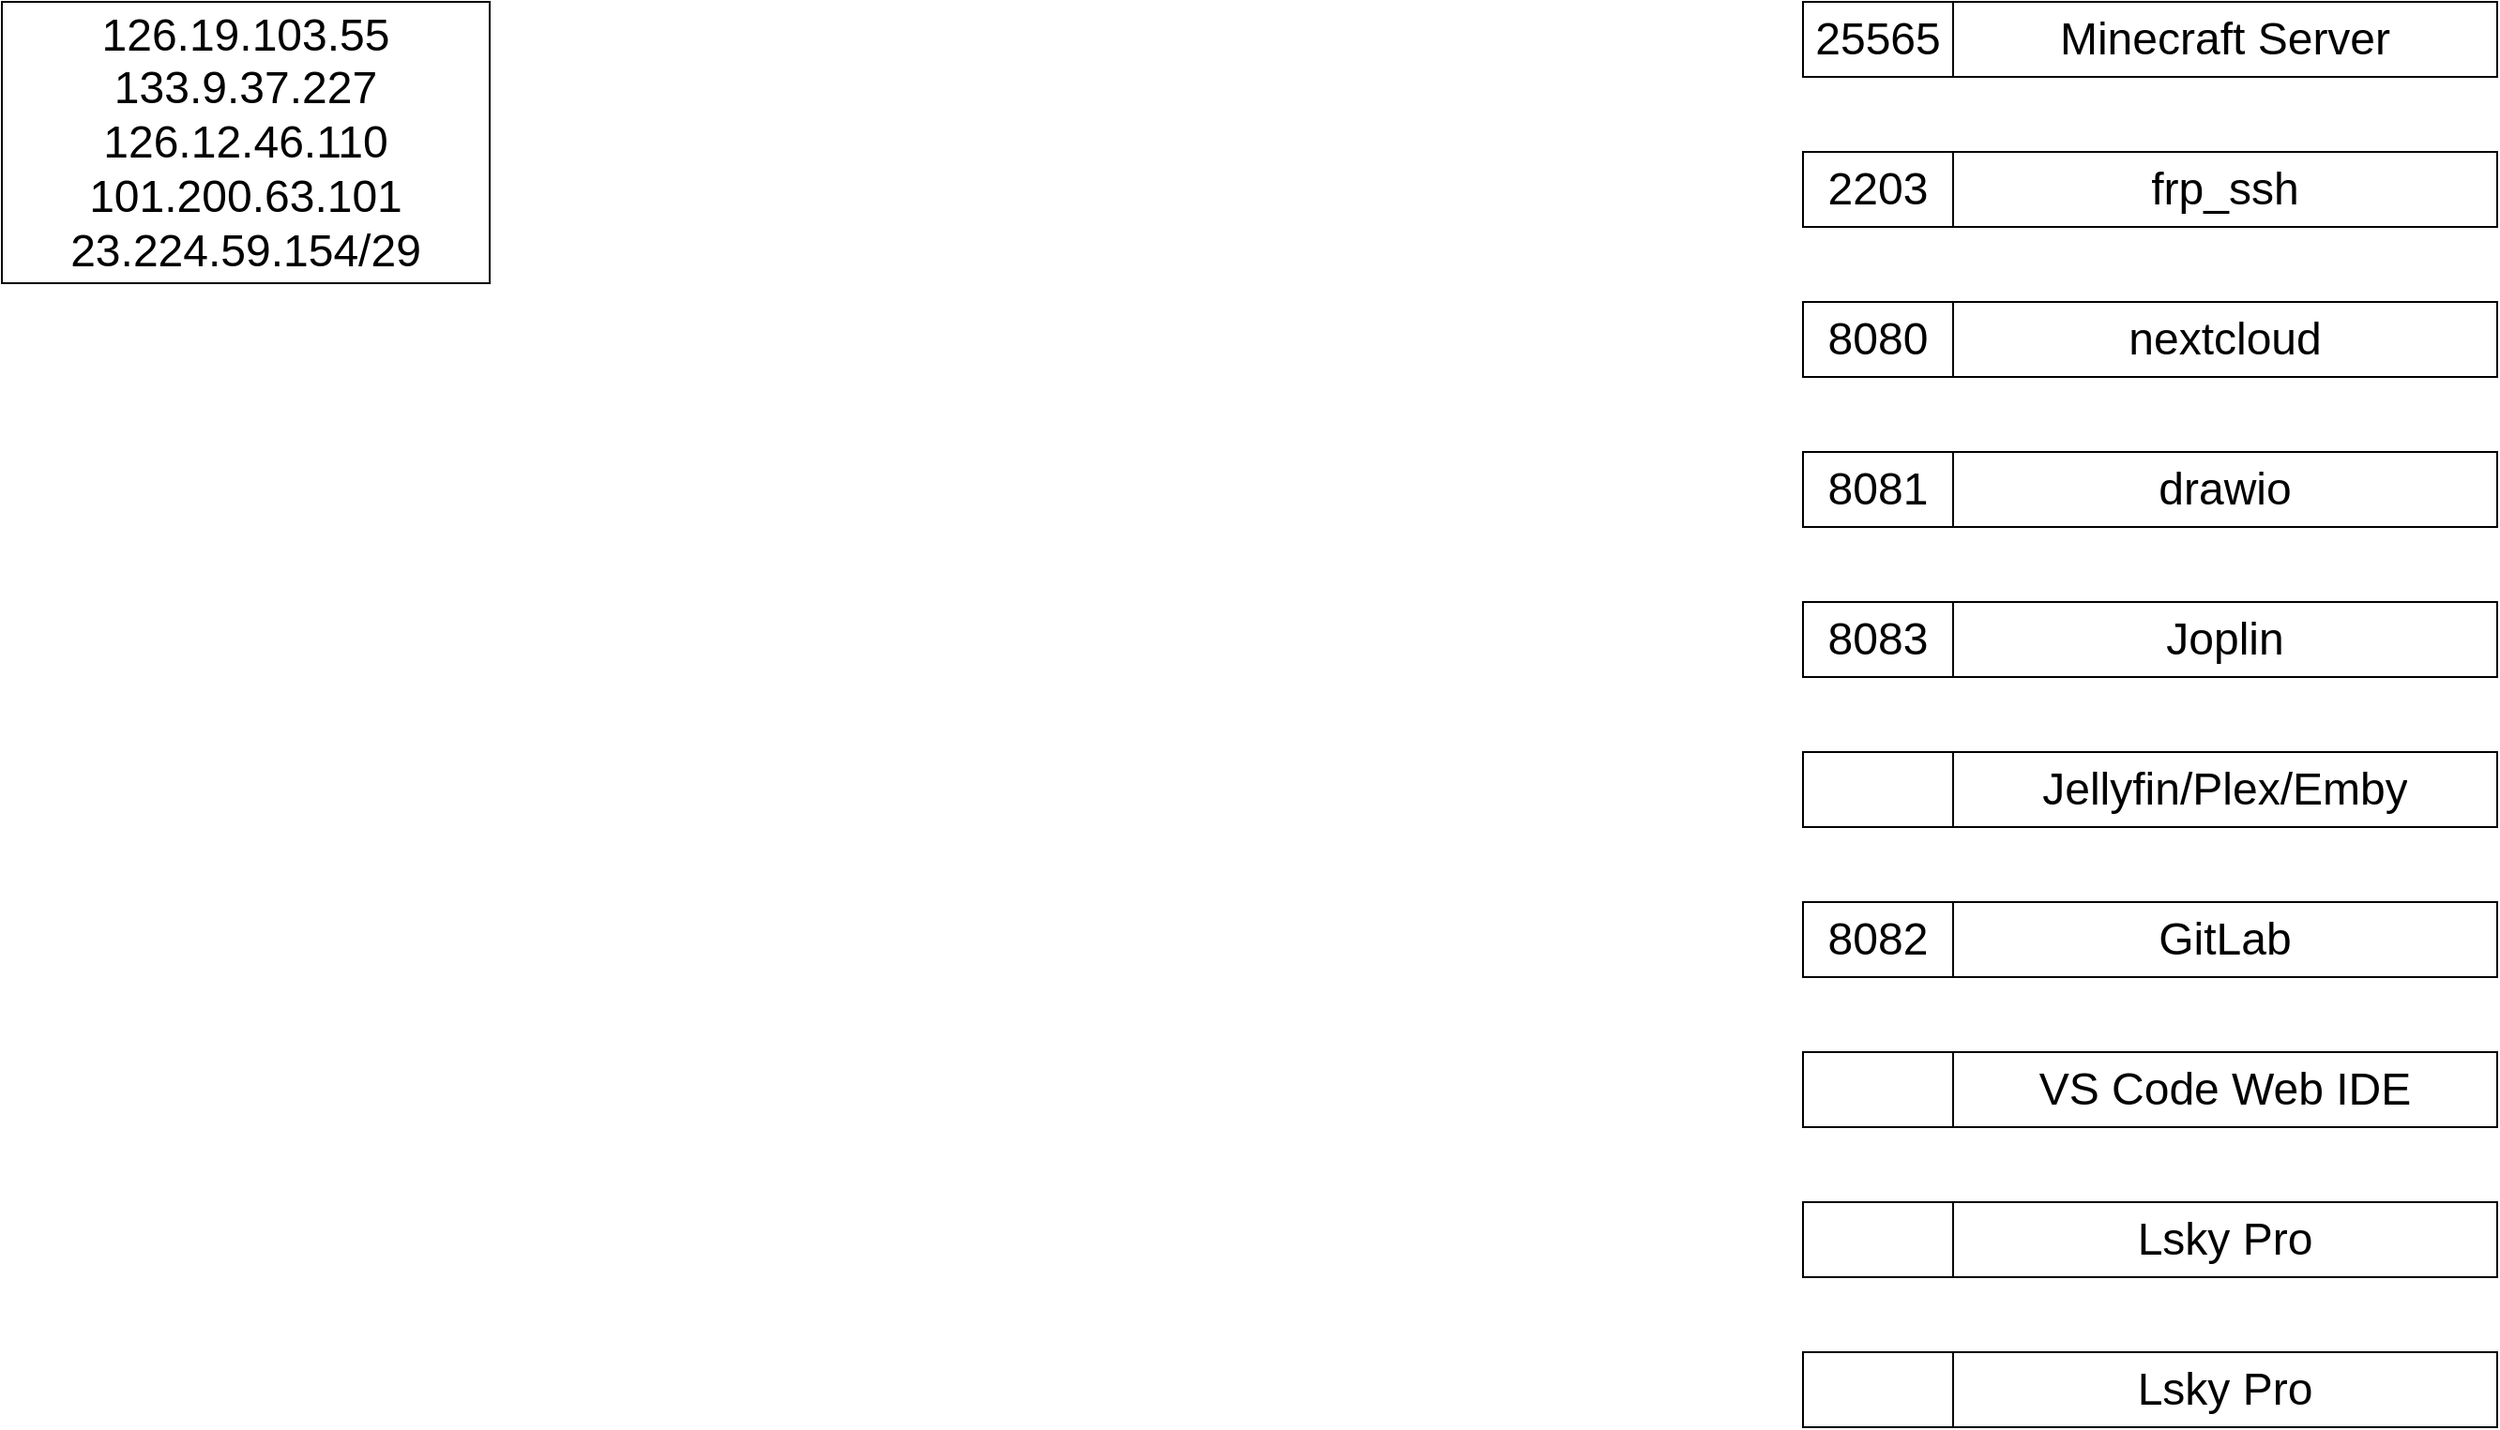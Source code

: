 <mxfile version="16.2.2" type="github">
  <diagram id="kpf0GCSd1FjbnYlvIcRo" name="第 1 页">
    <mxGraphModel dx="1730" dy="912" grid="1" gridSize="10" guides="1" tooltips="1" connect="1" arrows="1" fold="1" page="1" pageScale="1" pageWidth="1654" pageHeight="1169" math="0" shadow="0">
      <root>
        <mxCell id="0" />
        <mxCell id="1" parent="0" />
        <mxCell id="nS-9vAhoZRd438oHz8kV-29" value="" style="shape=table;startSize=0;container=1;collapsible=0;childLayout=tableLayout;fontSize=24;" parent="1" vertex="1">
          <mxGeometry x="1200" y="160" width="370" height="40" as="geometry" />
        </mxCell>
        <mxCell id="nS-9vAhoZRd438oHz8kV-30" value="" style="shape=tableRow;horizontal=0;startSize=0;swimlaneHead=0;swimlaneBody=0;top=0;left=0;bottom=0;right=0;collapsible=0;dropTarget=0;fillColor=none;points=[[0,0.5],[1,0.5]];portConstraint=eastwest;fontSize=24;" parent="nS-9vAhoZRd438oHz8kV-29" vertex="1">
          <mxGeometry width="370" height="40" as="geometry" />
        </mxCell>
        <mxCell id="nS-9vAhoZRd438oHz8kV-31" value="25565" style="shape=partialRectangle;html=1;whiteSpace=wrap;connectable=0;overflow=hidden;fillColor=none;top=0;left=0;bottom=0;right=0;pointerEvents=1;fontSize=24;" parent="nS-9vAhoZRd438oHz8kV-30" vertex="1">
          <mxGeometry width="80" height="40" as="geometry">
            <mxRectangle width="80" height="40" as="alternateBounds" />
          </mxGeometry>
        </mxCell>
        <mxCell id="nS-9vAhoZRd438oHz8kV-32" value="Minecraft Server" style="shape=partialRectangle;html=1;whiteSpace=wrap;connectable=0;overflow=hidden;fillColor=none;top=0;left=0;bottom=0;right=0;pointerEvents=1;fontSize=24;" parent="nS-9vAhoZRd438oHz8kV-30" vertex="1">
          <mxGeometry x="80" width="290" height="40" as="geometry">
            <mxRectangle width="290" height="40" as="alternateBounds" />
          </mxGeometry>
        </mxCell>
        <mxCell id="nS-9vAhoZRd438oHz8kV-33" value="" style="shape=table;startSize=0;container=1;collapsible=0;childLayout=tableLayout;fontSize=24;" parent="1" vertex="1">
          <mxGeometry x="1200" y="240" width="370" height="40" as="geometry" />
        </mxCell>
        <mxCell id="nS-9vAhoZRd438oHz8kV-34" value="" style="shape=tableRow;horizontal=0;startSize=0;swimlaneHead=0;swimlaneBody=0;top=0;left=0;bottom=0;right=0;collapsible=0;dropTarget=0;fillColor=none;points=[[0,0.5],[1,0.5]];portConstraint=eastwest;fontSize=24;" parent="nS-9vAhoZRd438oHz8kV-33" vertex="1">
          <mxGeometry width="370" height="40" as="geometry" />
        </mxCell>
        <mxCell id="nS-9vAhoZRd438oHz8kV-35" value="2203" style="shape=partialRectangle;html=1;whiteSpace=wrap;connectable=0;overflow=hidden;fillColor=none;top=0;left=0;bottom=0;right=0;pointerEvents=1;fontSize=24;" parent="nS-9vAhoZRd438oHz8kV-34" vertex="1">
          <mxGeometry width="80" height="40" as="geometry">
            <mxRectangle width="80" height="40" as="alternateBounds" />
          </mxGeometry>
        </mxCell>
        <mxCell id="nS-9vAhoZRd438oHz8kV-36" value="frp_ssh" style="shape=partialRectangle;html=1;whiteSpace=wrap;connectable=0;overflow=hidden;fillColor=none;top=0;left=0;bottom=0;right=0;pointerEvents=1;fontSize=24;" parent="nS-9vAhoZRd438oHz8kV-34" vertex="1">
          <mxGeometry x="80" width="290" height="40" as="geometry">
            <mxRectangle width="290" height="40" as="alternateBounds" />
          </mxGeometry>
        </mxCell>
        <mxCell id="nS-9vAhoZRd438oHz8kV-37" value="" style="shape=table;startSize=0;container=1;collapsible=0;childLayout=tableLayout;fontSize=24;" parent="1" vertex="1">
          <mxGeometry x="1200" y="400" width="370" height="40" as="geometry" />
        </mxCell>
        <mxCell id="nS-9vAhoZRd438oHz8kV-38" value="" style="shape=tableRow;horizontal=0;startSize=0;swimlaneHead=0;swimlaneBody=0;top=0;left=0;bottom=0;right=0;collapsible=0;dropTarget=0;fillColor=none;points=[[0,0.5],[1,0.5]];portConstraint=eastwest;fontSize=24;" parent="nS-9vAhoZRd438oHz8kV-37" vertex="1">
          <mxGeometry width="370" height="40" as="geometry" />
        </mxCell>
        <mxCell id="nS-9vAhoZRd438oHz8kV-39" value="8081" style="shape=partialRectangle;html=1;whiteSpace=wrap;connectable=0;overflow=hidden;fillColor=none;top=0;left=0;bottom=0;right=0;pointerEvents=1;fontSize=24;" parent="nS-9vAhoZRd438oHz8kV-38" vertex="1">
          <mxGeometry width="80" height="40" as="geometry">
            <mxRectangle width="80" height="40" as="alternateBounds" />
          </mxGeometry>
        </mxCell>
        <mxCell id="nS-9vAhoZRd438oHz8kV-40" value="drawio" style="shape=partialRectangle;html=1;whiteSpace=wrap;connectable=0;overflow=hidden;fillColor=none;top=0;left=0;bottom=0;right=0;pointerEvents=1;fontSize=24;" parent="nS-9vAhoZRd438oHz8kV-38" vertex="1">
          <mxGeometry x="80" width="290" height="40" as="geometry">
            <mxRectangle width="290" height="40" as="alternateBounds" />
          </mxGeometry>
        </mxCell>
        <mxCell id="nS-9vAhoZRd438oHz8kV-42" value="" style="shape=table;startSize=0;container=1;collapsible=0;childLayout=tableLayout;fontSize=24;" parent="1" vertex="1">
          <mxGeometry x="1200" y="320" width="370" height="40" as="geometry" />
        </mxCell>
        <mxCell id="nS-9vAhoZRd438oHz8kV-43" value="" style="shape=tableRow;horizontal=0;startSize=0;swimlaneHead=0;swimlaneBody=0;top=0;left=0;bottom=0;right=0;collapsible=0;dropTarget=0;fillColor=none;points=[[0,0.5],[1,0.5]];portConstraint=eastwest;fontSize=24;" parent="nS-9vAhoZRd438oHz8kV-42" vertex="1">
          <mxGeometry width="370" height="40" as="geometry" />
        </mxCell>
        <mxCell id="nS-9vAhoZRd438oHz8kV-44" value="8080" style="shape=partialRectangle;html=1;whiteSpace=wrap;connectable=0;overflow=hidden;fillColor=none;top=0;left=0;bottom=0;right=0;pointerEvents=1;fontSize=24;" parent="nS-9vAhoZRd438oHz8kV-43" vertex="1">
          <mxGeometry width="80" height="40" as="geometry">
            <mxRectangle width="80" height="40" as="alternateBounds" />
          </mxGeometry>
        </mxCell>
        <mxCell id="nS-9vAhoZRd438oHz8kV-45" value="nextcloud" style="shape=partialRectangle;html=1;whiteSpace=wrap;connectable=0;overflow=hidden;fillColor=none;top=0;left=0;bottom=0;right=0;pointerEvents=1;fontSize=24;" parent="nS-9vAhoZRd438oHz8kV-43" vertex="1">
          <mxGeometry x="80" width="290" height="40" as="geometry">
            <mxRectangle width="290" height="40" as="alternateBounds" />
          </mxGeometry>
        </mxCell>
        <mxCell id="nS-9vAhoZRd438oHz8kV-46" value="" style="shape=table;startSize=0;container=1;collapsible=0;childLayout=tableLayout;fontSize=24;" parent="1" vertex="1">
          <mxGeometry x="1200" y="480" width="370" height="40" as="geometry" />
        </mxCell>
        <mxCell id="nS-9vAhoZRd438oHz8kV-47" value="" style="shape=tableRow;horizontal=0;startSize=0;swimlaneHead=0;swimlaneBody=0;top=0;left=0;bottom=0;right=0;collapsible=0;dropTarget=0;fillColor=none;points=[[0,0.5],[1,0.5]];portConstraint=eastwest;fontSize=24;" parent="nS-9vAhoZRd438oHz8kV-46" vertex="1">
          <mxGeometry width="370" height="40" as="geometry" />
        </mxCell>
        <mxCell id="nS-9vAhoZRd438oHz8kV-48" value="8083" style="shape=partialRectangle;html=1;whiteSpace=wrap;connectable=0;overflow=hidden;fillColor=none;top=0;left=0;bottom=0;right=0;pointerEvents=1;fontSize=24;" parent="nS-9vAhoZRd438oHz8kV-47" vertex="1">
          <mxGeometry width="80" height="40" as="geometry">
            <mxRectangle width="80" height="40" as="alternateBounds" />
          </mxGeometry>
        </mxCell>
        <mxCell id="nS-9vAhoZRd438oHz8kV-49" value="Joplin" style="shape=partialRectangle;html=1;whiteSpace=wrap;connectable=0;overflow=hidden;fillColor=none;top=0;left=0;bottom=0;right=0;pointerEvents=1;fontSize=24;" parent="nS-9vAhoZRd438oHz8kV-47" vertex="1">
          <mxGeometry x="80" width="290" height="40" as="geometry">
            <mxRectangle width="290" height="40" as="alternateBounds" />
          </mxGeometry>
        </mxCell>
        <mxCell id="nS-9vAhoZRd438oHz8kV-50" value="" style="shape=table;startSize=0;container=1;collapsible=0;childLayout=tableLayout;fontSize=24;" parent="1" vertex="1">
          <mxGeometry x="1200" y="560" width="370" height="40" as="geometry" />
        </mxCell>
        <mxCell id="nS-9vAhoZRd438oHz8kV-51" value="" style="shape=tableRow;horizontal=0;startSize=0;swimlaneHead=0;swimlaneBody=0;top=0;left=0;bottom=0;right=0;collapsible=0;dropTarget=0;fillColor=none;points=[[0,0.5],[1,0.5]];portConstraint=eastwest;fontSize=24;" parent="nS-9vAhoZRd438oHz8kV-50" vertex="1">
          <mxGeometry width="370" height="40" as="geometry" />
        </mxCell>
        <mxCell id="nS-9vAhoZRd438oHz8kV-52" value="" style="shape=partialRectangle;html=1;whiteSpace=wrap;connectable=0;overflow=hidden;fillColor=none;top=0;left=0;bottom=0;right=0;pointerEvents=1;fontSize=24;" parent="nS-9vAhoZRd438oHz8kV-51" vertex="1">
          <mxGeometry width="80" height="40" as="geometry">
            <mxRectangle width="80" height="40" as="alternateBounds" />
          </mxGeometry>
        </mxCell>
        <mxCell id="nS-9vAhoZRd438oHz8kV-53" value="Jellyfin/Plex/Emby" style="shape=partialRectangle;html=1;whiteSpace=wrap;connectable=0;overflow=hidden;fillColor=none;top=0;left=0;bottom=0;right=0;pointerEvents=1;fontSize=24;" parent="nS-9vAhoZRd438oHz8kV-51" vertex="1">
          <mxGeometry x="80" width="290" height="40" as="geometry">
            <mxRectangle width="290" height="40" as="alternateBounds" />
          </mxGeometry>
        </mxCell>
        <mxCell id="nS-9vAhoZRd438oHz8kV-54" value="" style="shape=table;startSize=0;container=1;collapsible=0;childLayout=tableLayout;fontSize=24;" parent="1" vertex="1">
          <mxGeometry x="1200" y="640" width="370" height="40" as="geometry" />
        </mxCell>
        <mxCell id="nS-9vAhoZRd438oHz8kV-55" value="" style="shape=tableRow;horizontal=0;startSize=0;swimlaneHead=0;swimlaneBody=0;top=0;left=0;bottom=0;right=0;collapsible=0;dropTarget=0;fillColor=none;points=[[0,0.5],[1,0.5]];portConstraint=eastwest;fontSize=24;" parent="nS-9vAhoZRd438oHz8kV-54" vertex="1">
          <mxGeometry width="370" height="40" as="geometry" />
        </mxCell>
        <mxCell id="nS-9vAhoZRd438oHz8kV-56" value="8082" style="shape=partialRectangle;html=1;whiteSpace=wrap;connectable=0;overflow=hidden;fillColor=none;top=0;left=0;bottom=0;right=0;pointerEvents=1;fontSize=24;" parent="nS-9vAhoZRd438oHz8kV-55" vertex="1">
          <mxGeometry width="80" height="40" as="geometry">
            <mxRectangle width="80" height="40" as="alternateBounds" />
          </mxGeometry>
        </mxCell>
        <mxCell id="nS-9vAhoZRd438oHz8kV-57" value="GitLab" style="shape=partialRectangle;html=1;whiteSpace=wrap;connectable=0;overflow=hidden;fillColor=none;top=0;left=0;bottom=0;right=0;pointerEvents=1;fontSize=24;" parent="nS-9vAhoZRd438oHz8kV-55" vertex="1">
          <mxGeometry x="80" width="290" height="40" as="geometry">
            <mxRectangle width="290" height="40" as="alternateBounds" />
          </mxGeometry>
        </mxCell>
        <mxCell id="nS-9vAhoZRd438oHz8kV-58" value="" style="shape=table;startSize=0;container=1;collapsible=0;childLayout=tableLayout;fontSize=24;" parent="1" vertex="1">
          <mxGeometry x="1200" y="720" width="370" height="40" as="geometry" />
        </mxCell>
        <mxCell id="nS-9vAhoZRd438oHz8kV-59" value="" style="shape=tableRow;horizontal=0;startSize=0;swimlaneHead=0;swimlaneBody=0;top=0;left=0;bottom=0;right=0;collapsible=0;dropTarget=0;fillColor=none;points=[[0,0.5],[1,0.5]];portConstraint=eastwest;fontSize=24;" parent="nS-9vAhoZRd438oHz8kV-58" vertex="1">
          <mxGeometry width="370" height="40" as="geometry" />
        </mxCell>
        <mxCell id="nS-9vAhoZRd438oHz8kV-60" value="" style="shape=partialRectangle;html=1;whiteSpace=wrap;connectable=0;overflow=hidden;fillColor=none;top=0;left=0;bottom=0;right=0;pointerEvents=1;fontSize=24;" parent="nS-9vAhoZRd438oHz8kV-59" vertex="1">
          <mxGeometry width="80" height="40" as="geometry">
            <mxRectangle width="80" height="40" as="alternateBounds" />
          </mxGeometry>
        </mxCell>
        <mxCell id="nS-9vAhoZRd438oHz8kV-61" value="VS Code Web IDE" style="shape=partialRectangle;html=1;whiteSpace=wrap;connectable=0;overflow=hidden;fillColor=none;top=0;left=0;bottom=0;right=0;pointerEvents=1;fontSize=24;" parent="nS-9vAhoZRd438oHz8kV-59" vertex="1">
          <mxGeometry x="80" width="290" height="40" as="geometry">
            <mxRectangle width="290" height="40" as="alternateBounds" />
          </mxGeometry>
        </mxCell>
        <mxCell id="nS-9vAhoZRd438oHz8kV-62" value="" style="shape=table;startSize=0;container=1;collapsible=0;childLayout=tableLayout;fontSize=24;" parent="1" vertex="1">
          <mxGeometry x="1200" y="800" width="370" height="40" as="geometry" />
        </mxCell>
        <mxCell id="nS-9vAhoZRd438oHz8kV-63" value="" style="shape=tableRow;horizontal=0;startSize=0;swimlaneHead=0;swimlaneBody=0;top=0;left=0;bottom=0;right=0;collapsible=0;dropTarget=0;fillColor=none;points=[[0,0.5],[1,0.5]];portConstraint=eastwest;fontSize=24;" parent="nS-9vAhoZRd438oHz8kV-62" vertex="1">
          <mxGeometry width="370" height="40" as="geometry" />
        </mxCell>
        <mxCell id="nS-9vAhoZRd438oHz8kV-64" value="" style="shape=partialRectangle;html=1;whiteSpace=wrap;connectable=0;overflow=hidden;fillColor=none;top=0;left=0;bottom=0;right=0;pointerEvents=1;fontSize=24;" parent="nS-9vAhoZRd438oHz8kV-63" vertex="1">
          <mxGeometry width="80" height="40" as="geometry">
            <mxRectangle width="80" height="40" as="alternateBounds" />
          </mxGeometry>
        </mxCell>
        <mxCell id="nS-9vAhoZRd438oHz8kV-65" value="&lt;span&gt;Lsky Pro&lt;/span&gt;" style="shape=partialRectangle;html=1;whiteSpace=wrap;connectable=0;overflow=hidden;fillColor=none;top=0;left=0;bottom=0;right=0;pointerEvents=1;fontSize=24;" parent="nS-9vAhoZRd438oHz8kV-63" vertex="1">
          <mxGeometry x="80" width="290" height="40" as="geometry">
            <mxRectangle width="290" height="40" as="alternateBounds" />
          </mxGeometry>
        </mxCell>
        <mxCell id="lpsO5w83taJX0NTQftPT-1" value="" style="shape=table;startSize=0;container=1;collapsible=0;childLayout=tableLayout;fontSize=24;" vertex="1" parent="1">
          <mxGeometry x="1200" y="880" width="370" height="40" as="geometry" />
        </mxCell>
        <mxCell id="lpsO5w83taJX0NTQftPT-2" value="" style="shape=tableRow;horizontal=0;startSize=0;swimlaneHead=0;swimlaneBody=0;top=0;left=0;bottom=0;right=0;collapsible=0;dropTarget=0;fillColor=none;points=[[0,0.5],[1,0.5]];portConstraint=eastwest;fontSize=24;" vertex="1" parent="lpsO5w83taJX0NTQftPT-1">
          <mxGeometry width="370" height="40" as="geometry" />
        </mxCell>
        <mxCell id="lpsO5w83taJX0NTQftPT-3" value="" style="shape=partialRectangle;html=1;whiteSpace=wrap;connectable=0;overflow=hidden;fillColor=none;top=0;left=0;bottom=0;right=0;pointerEvents=1;fontSize=24;" vertex="1" parent="lpsO5w83taJX0NTQftPT-2">
          <mxGeometry width="80" height="40" as="geometry">
            <mxRectangle width="80" height="40" as="alternateBounds" />
          </mxGeometry>
        </mxCell>
        <mxCell id="lpsO5w83taJX0NTQftPT-4" value="Lsky Pro" style="shape=partialRectangle;html=1;whiteSpace=wrap;connectable=0;overflow=hidden;fillColor=none;top=0;left=0;bottom=0;right=0;pointerEvents=1;fontSize=24;" vertex="1" parent="lpsO5w83taJX0NTQftPT-2">
          <mxGeometry x="80" width="290" height="40" as="geometry">
            <mxRectangle width="290" height="40" as="alternateBounds" />
          </mxGeometry>
        </mxCell>
        <mxCell id="lpsO5w83taJX0NTQftPT-7" value="&lt;font style=&quot;font-size: 24px&quot;&gt;126.19.103.55&lt;br&gt;133.9.37.227&lt;br&gt;126.12.46.110&lt;br&gt;101.200.63.101&lt;br&gt;23.224.59.154/29&lt;br&gt;&lt;/font&gt;" style="rounded=0;whiteSpace=wrap;html=1;" vertex="1" parent="1">
          <mxGeometry x="240" y="160" width="260" height="150" as="geometry" />
        </mxCell>
      </root>
    </mxGraphModel>
  </diagram>
</mxfile>
